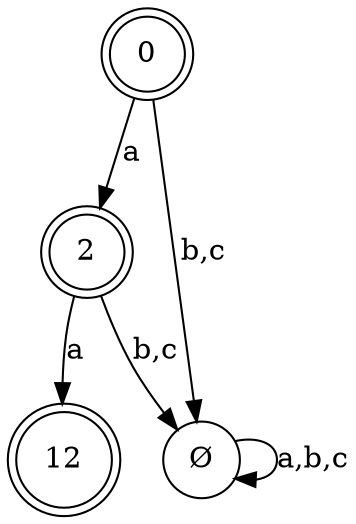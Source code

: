 digraph {
	0 [shape=doublecircle]
	2 [shape=doublecircle]
	12 [shape=doublecircle]
	"Ø" [shape=circle]
	0 -> 2 [label=a]
	2 -> 12 [label=a]
	"Ø" -> "Ø" [label="a,b,c"]
	0 -> "Ø" [label="b,c"]
	2 -> "Ø" [label="b,c"]
}
